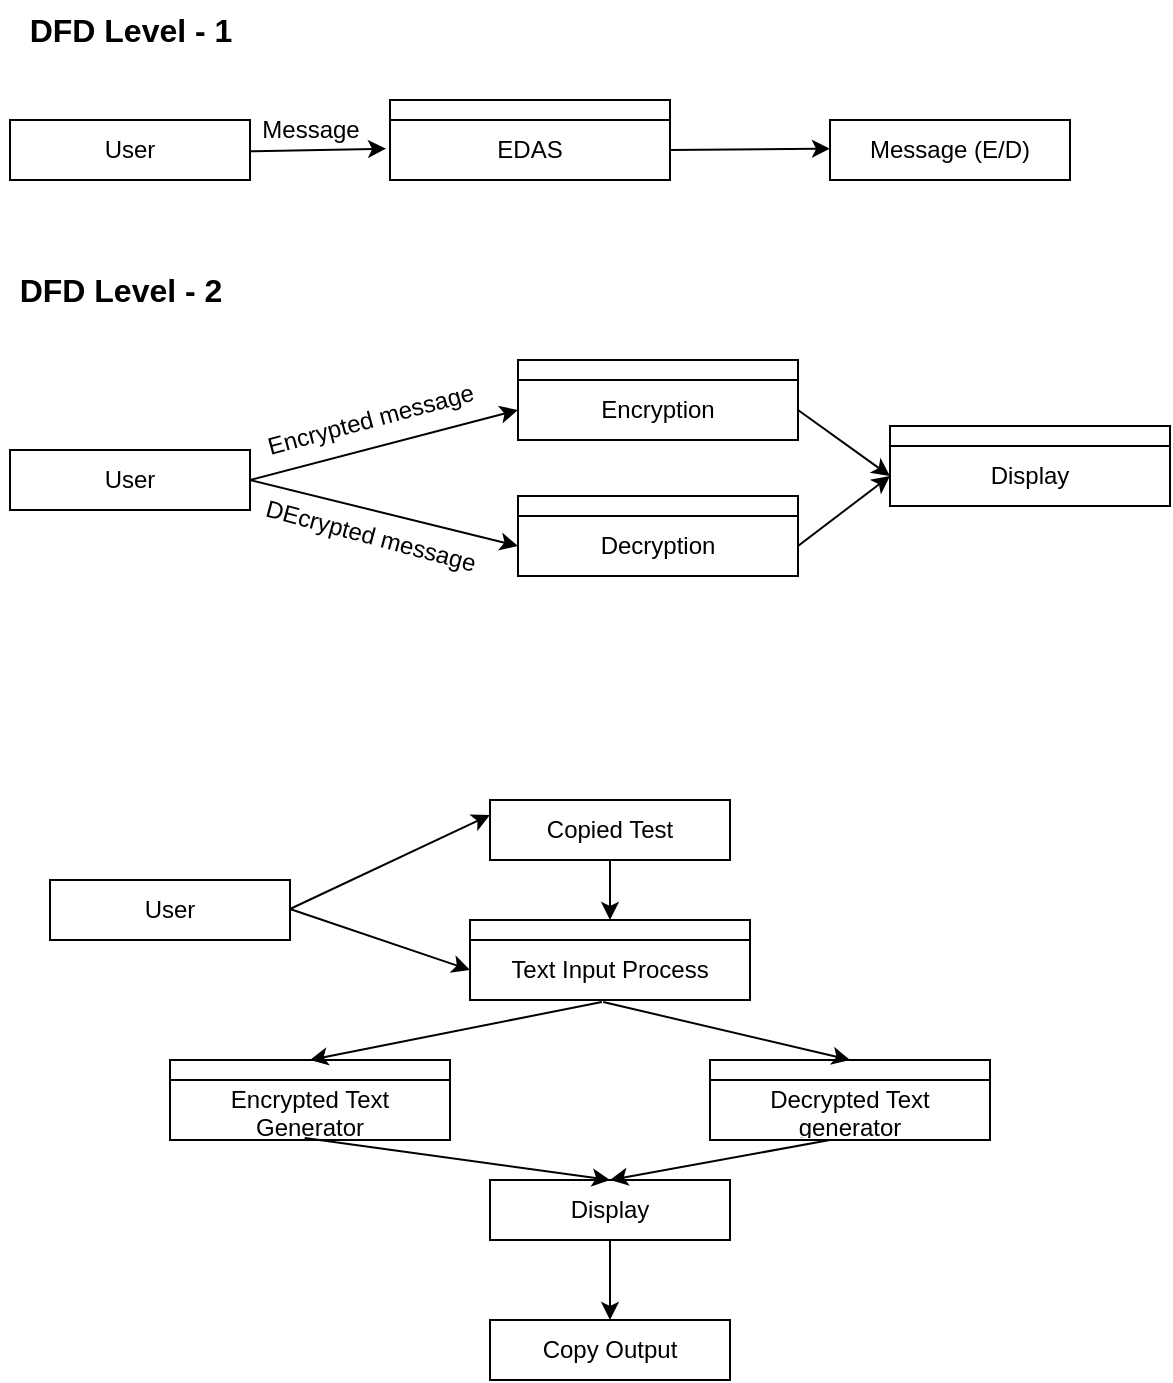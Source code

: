 <mxfile version="24.7.8">
  <diagram id="C5RBs43oDa-KdzZeNtuy" name="Page-1">
    <mxGraphModel dx="585" dy="1640" grid="1" gridSize="10" guides="1" tooltips="1" connect="1" arrows="1" fold="1" page="1" pageScale="1" pageWidth="827" pageHeight="1169" math="0" shadow="0">
      <root>
        <mxCell id="WIyWlLk6GJQsqaUBKTNV-0" />
        <mxCell id="WIyWlLk6GJQsqaUBKTNV-1" parent="WIyWlLk6GJQsqaUBKTNV-0" />
        <mxCell id="8ILQDBN_TGjukYMtLyAi-0" value="User" style="rounded=0;whiteSpace=wrap;html=1;" vertex="1" parent="WIyWlLk6GJQsqaUBKTNV-1">
          <mxGeometry x="20" y="30" width="120" height="30" as="geometry" />
        </mxCell>
        <mxCell id="8ILQDBN_TGjukYMtLyAi-1" value="" style="swimlane;fontStyle=0;childLayout=stackLayout;horizontal=1;startSize=10;horizontalStack=0;resizeParent=1;resizeParentMax=0;resizeLast=0;collapsible=1;marginBottom=0;whiteSpace=wrap;html=1;" vertex="1" parent="WIyWlLk6GJQsqaUBKTNV-1">
          <mxGeometry x="210" y="20" width="140" height="40" as="geometry" />
        </mxCell>
        <mxCell id="8ILQDBN_TGjukYMtLyAi-2" value="EDAS" style="text;strokeColor=none;fillColor=none;align=center;verticalAlign=middle;spacingLeft=4;spacingRight=4;overflow=hidden;points=[[0,0.5],[1,0.5]];portConstraint=eastwest;rotatable=0;whiteSpace=wrap;html=1;" vertex="1" parent="8ILQDBN_TGjukYMtLyAi-1">
          <mxGeometry y="10" width="140" height="30" as="geometry" />
        </mxCell>
        <mxCell id="8ILQDBN_TGjukYMtLyAi-5" value="Message (E/D)" style="rounded=0;whiteSpace=wrap;html=1;" vertex="1" parent="WIyWlLk6GJQsqaUBKTNV-1">
          <mxGeometry x="430" y="30" width="120" height="30" as="geometry" />
        </mxCell>
        <mxCell id="8ILQDBN_TGjukYMtLyAi-6" value="" style="endArrow=classic;html=1;rounded=0;entryX=-0.014;entryY=0.289;entryDx=0;entryDy=0;entryPerimeter=0;" edge="1" parent="WIyWlLk6GJQsqaUBKTNV-1">
          <mxGeometry width="50" height="50" relative="1" as="geometry">
            <mxPoint x="140" y="45.66" as="sourcePoint" />
            <mxPoint x="208.04" y="44.33" as="targetPoint" />
          </mxGeometry>
        </mxCell>
        <mxCell id="8ILQDBN_TGjukYMtLyAi-7" value="" style="endArrow=classic;html=1;rounded=0;entryX=-0.014;entryY=0.289;entryDx=0;entryDy=0;entryPerimeter=0;exitX=1;exitY=0.5;exitDx=0;exitDy=0;" edge="1" parent="WIyWlLk6GJQsqaUBKTNV-1" source="8ILQDBN_TGjukYMtLyAi-2">
          <mxGeometry width="50" height="50" relative="1" as="geometry">
            <mxPoint x="361.96" y="45.66" as="sourcePoint" />
            <mxPoint x="430" y="44.33" as="targetPoint" />
          </mxGeometry>
        </mxCell>
        <mxCell id="8ILQDBN_TGjukYMtLyAi-8" value="User" style="rounded=0;whiteSpace=wrap;html=1;" vertex="1" parent="WIyWlLk6GJQsqaUBKTNV-1">
          <mxGeometry x="20" y="195" width="120" height="30" as="geometry" />
        </mxCell>
        <mxCell id="8ILQDBN_TGjukYMtLyAi-9" value="" style="swimlane;fontStyle=0;childLayout=stackLayout;horizontal=1;startSize=10;horizontalStack=0;resizeParent=1;resizeParentMax=0;resizeLast=0;collapsible=1;marginBottom=0;whiteSpace=wrap;html=1;" vertex="1" parent="WIyWlLk6GJQsqaUBKTNV-1">
          <mxGeometry x="274" y="150" width="140" height="40" as="geometry" />
        </mxCell>
        <mxCell id="8ILQDBN_TGjukYMtLyAi-10" value="Encryption" style="text;strokeColor=none;fillColor=none;align=center;verticalAlign=middle;spacingLeft=4;spacingRight=4;overflow=hidden;points=[[0,0.5],[1,0.5]];portConstraint=eastwest;rotatable=0;whiteSpace=wrap;html=1;" vertex="1" parent="8ILQDBN_TGjukYMtLyAi-9">
          <mxGeometry y="10" width="140" height="30" as="geometry" />
        </mxCell>
        <mxCell id="8ILQDBN_TGjukYMtLyAi-13" value="" style="swimlane;fontStyle=0;childLayout=stackLayout;horizontal=1;startSize=10;horizontalStack=0;resizeParent=1;resizeParentMax=0;resizeLast=0;collapsible=1;marginBottom=0;whiteSpace=wrap;html=1;" vertex="1" parent="WIyWlLk6GJQsqaUBKTNV-1">
          <mxGeometry x="274" y="218" width="140" height="40" as="geometry" />
        </mxCell>
        <mxCell id="8ILQDBN_TGjukYMtLyAi-14" value="Decryption" style="text;strokeColor=none;fillColor=none;align=center;verticalAlign=middle;spacingLeft=4;spacingRight=4;overflow=hidden;points=[[0,0.5],[1,0.5]];portConstraint=eastwest;rotatable=0;whiteSpace=wrap;html=1;" vertex="1" parent="8ILQDBN_TGjukYMtLyAi-13">
          <mxGeometry y="10" width="140" height="30" as="geometry" />
        </mxCell>
        <mxCell id="8ILQDBN_TGjukYMtLyAi-18" value="User" style="rounded=0;whiteSpace=wrap;html=1;" vertex="1" parent="WIyWlLk6GJQsqaUBKTNV-1">
          <mxGeometry x="40" y="410" width="120" height="30" as="geometry" />
        </mxCell>
        <mxCell id="8ILQDBN_TGjukYMtLyAi-19" value="" style="swimlane;fontStyle=0;childLayout=stackLayout;horizontal=1;startSize=10;horizontalStack=0;resizeParent=1;resizeParentMax=0;resizeLast=0;collapsible=1;marginBottom=0;whiteSpace=wrap;html=1;" vertex="1" parent="WIyWlLk6GJQsqaUBKTNV-1">
          <mxGeometry x="250" y="430" width="140" height="40" as="geometry" />
        </mxCell>
        <mxCell id="8ILQDBN_TGjukYMtLyAi-27" value="Text Input Process" style="text;strokeColor=none;fillColor=none;align=center;verticalAlign=middle;spacingLeft=4;spacingRight=4;overflow=hidden;points=[[0,0.5],[1,0.5]];portConstraint=eastwest;rotatable=0;whiteSpace=wrap;html=1;" vertex="1" parent="8ILQDBN_TGjukYMtLyAi-19">
          <mxGeometry y="10" width="140" height="30" as="geometry" />
        </mxCell>
        <mxCell id="8ILQDBN_TGjukYMtLyAi-23" value="Copied Test" style="rounded=0;whiteSpace=wrap;html=1;" vertex="1" parent="WIyWlLk6GJQsqaUBKTNV-1">
          <mxGeometry x="260" y="370" width="120" height="30" as="geometry" />
        </mxCell>
        <mxCell id="8ILQDBN_TGjukYMtLyAi-26" value="Display" style="rounded=0;whiteSpace=wrap;html=1;" vertex="1" parent="WIyWlLk6GJQsqaUBKTNV-1">
          <mxGeometry x="260" y="560" width="120" height="30" as="geometry" />
        </mxCell>
        <mxCell id="8ILQDBN_TGjukYMtLyAi-28" value="" style="swimlane;fontStyle=0;childLayout=stackLayout;horizontal=1;startSize=10;horizontalStack=0;resizeParent=1;resizeParentMax=0;resizeLast=0;collapsible=1;marginBottom=0;whiteSpace=wrap;html=1;" vertex="1" parent="WIyWlLk6GJQsqaUBKTNV-1">
          <mxGeometry x="100" y="500" width="140" height="40" as="geometry" />
        </mxCell>
        <mxCell id="8ILQDBN_TGjukYMtLyAi-29" value="Encrypted Text Generator" style="text;strokeColor=none;fillColor=none;align=center;verticalAlign=middle;spacingLeft=4;spacingRight=4;overflow=hidden;points=[[0,0.5],[1,0.5]];portConstraint=eastwest;rotatable=0;whiteSpace=wrap;html=1;" vertex="1" parent="8ILQDBN_TGjukYMtLyAi-28">
          <mxGeometry y="10" width="140" height="30" as="geometry" />
        </mxCell>
        <mxCell id="8ILQDBN_TGjukYMtLyAi-30" value="" style="swimlane;fontStyle=0;childLayout=stackLayout;horizontal=1;startSize=10;horizontalStack=0;resizeParent=1;resizeParentMax=0;resizeLast=0;collapsible=1;marginBottom=0;whiteSpace=wrap;html=1;" vertex="1" parent="WIyWlLk6GJQsqaUBKTNV-1">
          <mxGeometry x="370" y="500" width="140" height="40" as="geometry" />
        </mxCell>
        <mxCell id="8ILQDBN_TGjukYMtLyAi-31" value="Decrypted Text generator" style="text;strokeColor=none;fillColor=none;align=center;verticalAlign=middle;spacingLeft=4;spacingRight=4;overflow=hidden;points=[[0,0.5],[1,0.5]];portConstraint=eastwest;rotatable=0;whiteSpace=wrap;html=1;" vertex="1" parent="8ILQDBN_TGjukYMtLyAi-30">
          <mxGeometry y="10" width="140" height="30" as="geometry" />
        </mxCell>
        <mxCell id="8ILQDBN_TGjukYMtLyAi-32" value="Copy Output" style="rounded=0;whiteSpace=wrap;html=1;" vertex="1" parent="WIyWlLk6GJQsqaUBKTNV-1">
          <mxGeometry x="260" y="630" width="120" height="30" as="geometry" />
        </mxCell>
        <mxCell id="8ILQDBN_TGjukYMtLyAi-33" value="" style="swimlane;fontStyle=0;childLayout=stackLayout;horizontal=1;startSize=10;horizontalStack=0;resizeParent=1;resizeParentMax=0;resizeLast=0;collapsible=1;marginBottom=0;whiteSpace=wrap;html=1;" vertex="1" parent="WIyWlLk6GJQsqaUBKTNV-1">
          <mxGeometry x="460" y="183" width="140" height="40" as="geometry" />
        </mxCell>
        <mxCell id="8ILQDBN_TGjukYMtLyAi-34" value="Display" style="text;strokeColor=none;fillColor=none;align=center;verticalAlign=middle;spacingLeft=4;spacingRight=4;overflow=hidden;points=[[0,0.5],[1,0.5]];portConstraint=eastwest;rotatable=0;whiteSpace=wrap;html=1;" vertex="1" parent="8ILQDBN_TGjukYMtLyAi-33">
          <mxGeometry y="10" width="140" height="30" as="geometry" />
        </mxCell>
        <mxCell id="8ILQDBN_TGjukYMtLyAi-35" value="" style="endArrow=classic;html=1;rounded=0;entryX=0;entryY=0.5;entryDx=0;entryDy=0;exitX=1;exitY=0.5;exitDx=0;exitDy=0;" edge="1" parent="WIyWlLk6GJQsqaUBKTNV-1" source="8ILQDBN_TGjukYMtLyAi-8" target="8ILQDBN_TGjukYMtLyAi-10">
          <mxGeometry width="50" height="50" relative="1" as="geometry">
            <mxPoint x="140" y="175.17" as="sourcePoint" />
            <mxPoint x="220" y="174.5" as="targetPoint" />
          </mxGeometry>
        </mxCell>
        <mxCell id="8ILQDBN_TGjukYMtLyAi-36" value="" style="endArrow=classic;html=1;rounded=0;entryX=0;entryY=0.5;entryDx=0;entryDy=0;exitX=1;exitY=0.5;exitDx=0;exitDy=0;" edge="1" parent="WIyWlLk6GJQsqaUBKTNV-1" source="8ILQDBN_TGjukYMtLyAi-8" target="8ILQDBN_TGjukYMtLyAi-14">
          <mxGeometry width="50" height="50" relative="1" as="geometry">
            <mxPoint x="140" y="175.17" as="sourcePoint" />
            <mxPoint x="220" y="174.5" as="targetPoint" />
          </mxGeometry>
        </mxCell>
        <mxCell id="8ILQDBN_TGjukYMtLyAi-37" value="" style="endArrow=classic;html=1;rounded=0;entryX=0;entryY=0.5;entryDx=0;entryDy=0;exitX=1;exitY=0.5;exitDx=0;exitDy=0;" edge="1" parent="WIyWlLk6GJQsqaUBKTNV-1" source="8ILQDBN_TGjukYMtLyAi-10" target="8ILQDBN_TGjukYMtLyAi-34">
          <mxGeometry width="50" height="50" relative="1" as="geometry">
            <mxPoint x="374" y="120.17" as="sourcePoint" />
            <mxPoint x="454" y="119.5" as="targetPoint" />
          </mxGeometry>
        </mxCell>
        <mxCell id="8ILQDBN_TGjukYMtLyAi-38" value="" style="endArrow=classic;html=1;rounded=0;entryX=0;entryY=0.5;entryDx=0;entryDy=0;exitX=1;exitY=0.5;exitDx=0;exitDy=0;" edge="1" parent="WIyWlLk6GJQsqaUBKTNV-1" source="8ILQDBN_TGjukYMtLyAi-14" target="8ILQDBN_TGjukYMtLyAi-34">
          <mxGeometry width="50" height="50" relative="1" as="geometry">
            <mxPoint x="370" y="210.67" as="sourcePoint" />
            <mxPoint x="450" y="210" as="targetPoint" />
          </mxGeometry>
        </mxCell>
        <mxCell id="8ILQDBN_TGjukYMtLyAi-39" value="" style="endArrow=classic;html=1;rounded=0;entryX=0;entryY=0.25;entryDx=0;entryDy=0;" edge="1" parent="WIyWlLk6GJQsqaUBKTNV-1" target="8ILQDBN_TGjukYMtLyAi-23">
          <mxGeometry width="50" height="50" relative="1" as="geometry">
            <mxPoint x="160" y="424.5" as="sourcePoint" />
            <mxPoint x="240" y="424.83" as="targetPoint" />
          </mxGeometry>
        </mxCell>
        <mxCell id="8ILQDBN_TGjukYMtLyAi-40" value="" style="endArrow=classic;html=1;rounded=0;entryX=0;entryY=0.5;entryDx=0;entryDy=0;" edge="1" parent="WIyWlLk6GJQsqaUBKTNV-1" target="8ILQDBN_TGjukYMtLyAi-27">
          <mxGeometry width="50" height="50" relative="1" as="geometry">
            <mxPoint x="160" y="424.5" as="sourcePoint" />
            <mxPoint x="240" y="424.83" as="targetPoint" />
            <Array as="points" />
          </mxGeometry>
        </mxCell>
        <mxCell id="8ILQDBN_TGjukYMtLyAi-41" value="" style="endArrow=classic;html=1;rounded=0;entryX=0.5;entryY=0;entryDx=0;entryDy=0;exitX=0.471;exitY=1.033;exitDx=0;exitDy=0;exitPerimeter=0;" edge="1" parent="WIyWlLk6GJQsqaUBKTNV-1" source="8ILQDBN_TGjukYMtLyAi-27" target="8ILQDBN_TGjukYMtLyAi-28">
          <mxGeometry width="50" height="50" relative="1" as="geometry">
            <mxPoint x="300" y="490" as="sourcePoint" />
            <mxPoint x="380" y="490.33" as="targetPoint" />
          </mxGeometry>
        </mxCell>
        <mxCell id="8ILQDBN_TGjukYMtLyAi-42" value="" style="endArrow=classic;html=1;rounded=0;entryX=0.5;entryY=0;entryDx=0;entryDy=0;exitX=0.5;exitY=1;exitDx=0;exitDy=0;" edge="1" parent="WIyWlLk6GJQsqaUBKTNV-1" source="8ILQDBN_TGjukYMtLyAi-23" target="8ILQDBN_TGjukYMtLyAi-19">
          <mxGeometry width="50" height="50" relative="1" as="geometry">
            <mxPoint x="320" y="410" as="sourcePoint" />
            <mxPoint x="400" y="410.33" as="targetPoint" />
          </mxGeometry>
        </mxCell>
        <mxCell id="8ILQDBN_TGjukYMtLyAi-43" value="" style="endArrow=classic;html=1;rounded=0;entryX=0.5;entryY=0;entryDx=0;entryDy=0;exitX=0.5;exitY=1;exitDx=0;exitDy=0;" edge="1" parent="WIyWlLk6GJQsqaUBKTNV-1" source="8ILQDBN_TGjukYMtLyAi-26" target="8ILQDBN_TGjukYMtLyAi-32">
          <mxGeometry width="50" height="50" relative="1" as="geometry">
            <mxPoint x="360" y="630" as="sourcePoint" />
            <mxPoint x="440" y="630.33" as="targetPoint" />
          </mxGeometry>
        </mxCell>
        <mxCell id="8ILQDBN_TGjukYMtLyAi-44" value="" style="endArrow=classic;html=1;rounded=0;entryX=0.5;entryY=0;entryDx=0;entryDy=0;exitX=0.481;exitY=0.967;exitDx=0;exitDy=0;exitPerimeter=0;" edge="1" parent="WIyWlLk6GJQsqaUBKTNV-1" source="8ILQDBN_TGjukYMtLyAi-29" target="8ILQDBN_TGjukYMtLyAi-26">
          <mxGeometry width="50" height="50" relative="1" as="geometry">
            <mxPoint x="150" y="584" as="sourcePoint" />
            <mxPoint x="230" y="584.33" as="targetPoint" />
          </mxGeometry>
        </mxCell>
        <mxCell id="8ILQDBN_TGjukYMtLyAi-45" value="" style="endArrow=classic;html=1;rounded=0;entryX=0.5;entryY=0;entryDx=0;entryDy=0;exitX=0.476;exitY=1.033;exitDx=0;exitDy=0;exitPerimeter=0;" edge="1" parent="WIyWlLk6GJQsqaUBKTNV-1" source="8ILQDBN_TGjukYMtLyAi-27" target="8ILQDBN_TGjukYMtLyAi-30">
          <mxGeometry width="50" height="50" relative="1" as="geometry">
            <mxPoint x="280" y="550" as="sourcePoint" />
            <mxPoint x="360" y="550.33" as="targetPoint" />
          </mxGeometry>
        </mxCell>
        <mxCell id="8ILQDBN_TGjukYMtLyAi-46" value="" style="endArrow=classic;html=1;rounded=0;entryX=0.5;entryY=0;entryDx=0;entryDy=0;" edge="1" parent="WIyWlLk6GJQsqaUBKTNV-1" target="8ILQDBN_TGjukYMtLyAi-26">
          <mxGeometry width="50" height="50" relative="1" as="geometry">
            <mxPoint x="430" y="540" as="sourcePoint" />
            <mxPoint x="520" y="570.33" as="targetPoint" />
          </mxGeometry>
        </mxCell>
        <mxCell id="8ILQDBN_TGjukYMtLyAi-48" value="Message" style="text;html=1;align=center;verticalAlign=middle;resizable=0;points=[];autosize=1;strokeColor=none;fillColor=none;" vertex="1" parent="WIyWlLk6GJQsqaUBKTNV-1">
          <mxGeometry x="135" y="20" width="70" height="30" as="geometry" />
        </mxCell>
        <mxCell id="8ILQDBN_TGjukYMtLyAi-49" value="&lt;b&gt;&lt;font style=&quot;font-size: 16px;&quot;&gt;DFD Level - 1&lt;/font&gt;&lt;/b&gt;" style="text;html=1;align=center;verticalAlign=middle;resizable=0;points=[];autosize=1;strokeColor=none;fillColor=none;" vertex="1" parent="WIyWlLk6GJQsqaUBKTNV-1">
          <mxGeometry x="20" y="-30" width="120" height="30" as="geometry" />
        </mxCell>
        <mxCell id="8ILQDBN_TGjukYMtLyAi-50" value="&lt;b&gt;&lt;font style=&quot;font-size: 16px;&quot;&gt;DFD Level - 2&lt;/font&gt;&lt;/b&gt;" style="text;html=1;align=center;verticalAlign=middle;resizable=0;points=[];autosize=1;strokeColor=none;fillColor=none;" vertex="1" parent="WIyWlLk6GJQsqaUBKTNV-1">
          <mxGeometry x="15" y="100" width="120" height="30" as="geometry" />
        </mxCell>
        <mxCell id="8ILQDBN_TGjukYMtLyAi-51" value="Encrypted message" style="text;html=1;align=center;verticalAlign=middle;resizable=0;points=[];autosize=1;strokeColor=none;fillColor=none;rotation=-15;" vertex="1" parent="WIyWlLk6GJQsqaUBKTNV-1">
          <mxGeometry x="135" y="165" width="130" height="30" as="geometry" />
        </mxCell>
        <mxCell id="8ILQDBN_TGjukYMtLyAi-52" value="DEcrypted message" style="text;html=1;align=center;verticalAlign=middle;resizable=0;points=[];autosize=1;strokeColor=none;fillColor=none;rotation=15;" vertex="1" parent="WIyWlLk6GJQsqaUBKTNV-1">
          <mxGeometry x="135" y="223" width="130" height="30" as="geometry" />
        </mxCell>
      </root>
    </mxGraphModel>
  </diagram>
</mxfile>
